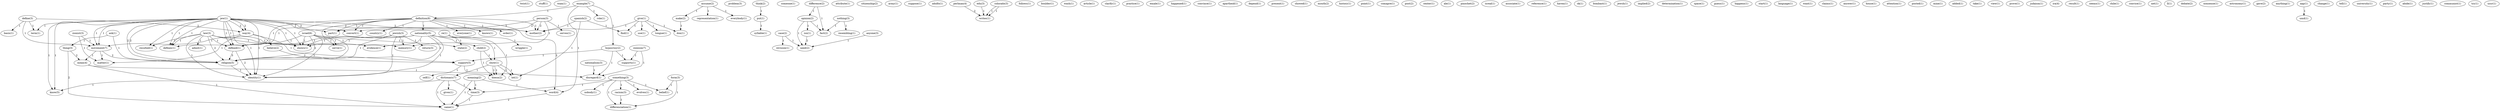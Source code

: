 digraph G {
  twist [ label="twist(1)" ];
  stuff [ label="stuff(1)" ];
  wam [ label="wam(1)" ];
  define [ label="define(3)" ];
  basis [ label="basis(1)" ];
  term [ label="term(1)" ];
  way [ label="way(4)" ];
  movement [ label="movement(7)" ];
  problem [ label="problem(3)" ];
  example [ label="example(7)" ];
  role [ label="role(1)" ];
  definition [ label="definition(8)" ];
  hypocrisy [ label="hypocrisy(2)" ];
  word [ label="word(4)" ];
  show [ label="show(1)" ];
  dictionary [ label="dictionary(7)" ];
  doesn [ label="doesn(2)" ];
  lot [ label="lot(1)" ];
  put [ label="put(1)" ];
  syllable [ label="syllable(1)" ];
  someone [ label="someone(1)" ];
  person [ label="person(3)" ];
  serves [ label="serves(1)" ];
  part [ label="part(1)" ];
  convert [ label="convert(1)" ];
  memory [ label="memory(1)" ];
  mother [ label="mother(2)" ];
  country [ label="country(1)" ];
  nationality [ label="nationality(5)" ];
  everyone [ label="everyone(1)" ];
  knows [ label="knows(1)" ];
  order [ label="order(1)" ];
  defined [ label="defined(1)" ];
  defines [ label="defines(1)" ];
  religion [ label="religion(5)" ];
  case [ label="case(2)" ];
  revision [ label="revision(1)" ];
  need [ label="need(2)" ];
  attribute [ label="attribute(1)" ];
  assume [ label="assume(2)" ];
  everybody [ label="everybody(1)" ];
  representation [ label="representation(1)" ];
  make [ label="make(2)" ];
  citizenship [ label="citizenship(2)" ];
  army [ label="army(1)" ];
  time [ label="time(3)" ];
  know [ label="know(5)" ];
  came [ label="came(1)" ];
  gives [ label="gives(1)" ];
  suppose [ label="suppose(1)" ];
  adolfo [ label="adolfo(1)" ];
  perlman [ label="perlman(4)" ];
  writes [ label="writes(1)" ];
  follows [ label="follows(1)" ];
  boulder [ label="boulder(1)" ];
  wash [ label="wash(1)" ];
  article [ label="article(1)" ];
  form [ label="form(3)" ];
  belief [ label="belief(1)" ];
  differenciation [ label="differenciation(1)" ];
  clarify [ label="clarify(1)" ];
  nationalism [ label="nationalism(3)" ];
  disregard [ label="disregard(1)" ];
  something [ label="something(3)" ];
  racism [ label="racism(3)" ];
  evolves [ label="evolves(1)" ];
  nobody [ label="nobody(1)" ];
  evidence [ label="evidence(1)" ];
  child [ label="child(2)" ];
  show [ label="show(1)" ];
  identity [ label="identity(1)" ];
  shows [ label="shows(1)" ];
  practice [ label="practice(1)" ];
  law [ label="law(3)" ];
  resulted [ label="resulted(1)" ];
  admit [ label="admit(1)" ];
  emale [ label="emale(1)" ];
  happened [ label="happened(1)" ];
  convince [ label="convince(1)" ];
  apartheid [ label="apartheid(1)" ];
  depend [ label="depend(1)" ];
  present [ label="present(1)" ];
  showed [ label="showed(1)" ];
  mouth [ label="mouth(2)" ];
  difference [ label="difference(2)" ];
  opinion [ label="opinion(2)" ];
  fact [ label="fact(2)" ];
  give [ label="give(1)" ];
  use [ label="use(1)" ];
  tongue [ label="tongue(1)" ];
  find [ label="find(1)" ];
  don [ label="don(1)" ];
  jew [ label="jew(7)" ];
  edu [ label="edu(3)" ];
  history [ label="history(1)" ];
  point [ label="point(1)" ];
  support [ label="support(5)" ];
  supports [ label="supports(1)" ];
  comapre [ label="comapre(1)" ];
  post [ label="post(2)" ];
  center [ label="center(1)" ];
  ale [ label="ale(1)" ];
  pinochet [ label="pinochet(2)" ];
  isreal [ label="isreal(1)" ];
  re [ label="re(1)" ];
  state [ label="state(2)" ];
  wriggle [ label="wriggle(1)" ];
  associate [ label="associate(1)" ];
  reference [ label="reference(1)" ];
  nothing [ label="nothing(3)" ];
  resembling [ label="resembling(1)" ];
  haven [ label="haven(1)" ];
  ok [ label="ok(1)" ];
  bombast [ label="bombast(1)" ];
  jewsh [ label="jewsh(1)" ];
  implied [ label="implied(2)" ];
  israel [ label="israel(1)" ];
  serve [ label="serve(1)" ];
  determination [ label="determination(1)" ];
  jew [ label="jew(1)" ];
  space [ label="space(1)" ];
  guess [ label="guess(1)" ];
  meaning [ label="meaning(2)" ];
  believe [ label="believe(2)" ];
  matter [ label="matter(1)" ];
  happens [ label="happens(1)" ];
  colorado [ label="colorado(1)" ];
  start [ label="start(1)" ];
  think [ label="think(2)" ];
  put [ label="put(1)" ];
  language [ label="language(1)" ];
  want [ label="want(1)" ];
  anyone [ label="anyone(3)" ];
  isn [ label="isn(1)" ];
  claims [ label="claims(1)" ];
  zionist [ label="zionist(3)" ];
  answer [ label="answer(1)" ];
  ask [ label="ask(1)" ];
  thing [ label="thing(3)" ];
  house [ label="house(1)" ];
  attention [ label="attention(1)" ];
  mean [ label="mean(4)" ];
  posted [ label="posted(1)" ];
  jewish [ label="jewish(3)" ];
  return [ label="return(3)" ];
  mine [ label="mine(1)" ];
  self [ label="self(1)" ];
  added [ label="added(1)" ];
  take [ label="take(1)" ];
  view [ label="view(1)" ];
  prove [ label="prove(1)" ];
  judaism [ label="judaism(1)" ];
  ira [ label="ira(4)" ];
  result [ label="result(1)" ];
  seems [ label="seems(1)" ];
  chile [ label="chile(1)" ];
  convice [ label="convice(1)" ];
  net [ label="net(1)" ];
  colorado [ label="colorado(3)" ];
  ll [ label="ll(1)" ];
  debate [ label="debate(2)" ];
  nonsense [ label="nonsense(1)" ];
  astronomy [ label="astronomy(1)" ];
  gave [ label="gave(2)" ];
  anything [ label="anything(1)" ];
  israel [ label="israel(6)" ];
  aap [ label="aap(1)" ];
  umd [ label="umd(1)" ];
  change [ label="change(1)" ];
  tell [ label="tell(1)" ];
  spanish [ label="spanish(2)" ];
  university [ label="university(1)" ];
  party [ label="party(1)" ];
  abide [ label="abide(1)" ];
  justify [ label="justify(1)" ];
  zionism [ label="zionism(7)" ];
  communist [ label="communist(1)" ];
  try [ label="try(1)" ];
  ussr [ label="ussr(1)" ];
  define -> basis [ label="1" ];
  define -> term [ label="1" ];
  define -> way [ label="2" ];
  define -> movement [ label="1" ];
  example -> role [ label="1" ];
  example -> definition [ label="1" ];
  example -> hypocrisy [ label="1" ];
  example -> word [ label="1" ];
  show -> dictionary [ label="1" ];
  show -> doesn [ label="1" ];
  show -> lot [ label="1" ];
  put -> syllable [ label="1" ];
  person -> serves [ label="1" ];
  person -> part [ label="2" ];
  person -> convert [ label="2" ];
  person -> memory [ label="1" ];
  person -> mother [ label="2" ];
  definition -> country [ label="1" ];
  definition -> nationality [ label="1" ];
  definition -> everyone [ label="1" ];
  definition -> part [ label="1" ];
  definition -> convert [ label="1" ];
  definition -> knows [ label="1" ];
  definition -> order [ label="1" ];
  definition -> word [ label="2" ];
  definition -> defined [ label="1" ];
  definition -> defines [ label="1" ];
  definition -> religion [ label="1" ];
  definition -> mother [ label="1" ];
  case -> revision [ label="1" ];
  case -> need [ label="1" ];
  assume -> everybody [ label="1" ];
  assume -> representation [ label="1" ];
  assume -> make [ label="1" ];
  dictionary -> time [ label="1" ];
  dictionary -> know [ label="1" ];
  dictionary -> came [ label="1" ];
  dictionary -> gives [ label="1" ];
  perlman -> writes [ label="2" ];
  form -> belief [ label="1" ];
  form -> differenciation [ label="1" ];
  nationalism -> disregard [ label="1" ];
  something -> belief [ label="1" ];
  something -> racism [ label="1" ];
  something -> time [ label="1" ];
  something -> differenciation [ label="1" ];
  something -> evolves [ label="1" ];
  something -> nobody [ label="1" ];
  nationality -> evidence [ label="1" ];
  nationality -> child [ label="1" ];
  nationality -> show [ label="1" ];
  nationality -> defined [ label="1" ];
  nationality -> religion [ label="2" ];
  nationality -> identity [ label="1" ];
  nationality -> shows [ label="1" ];
  nationality -> doesn [ label="1" ];
  law -> evidence [ label="1" ];
  law -> resulted [ label="1" ];
  law -> admit [ label="1" ];
  law -> defined [ label="1" ];
  law -> defines [ label="1" ];
  law -> religion [ label="2" ];
  law -> identity [ label="1" ];
  law -> shows [ label="1" ];
  law -> memory [ label="1" ];
  difference -> opinion [ label="1" ];
  difference -> fact [ label="1" ];
  give -> use [ label="1" ];
  give -> tongue [ label="1" ];
  give -> find [ label="1" ];
  give -> don [ label="1" ];
  give -> mother [ label="1" ];
  jew -> resulted [ label="1" ];
  jew -> part [ label="2" ];
  jew -> term [ label="1" ];
  jew -> convert [ label="2" ];
  jew -> way [ label="2" ];
  jew -> defined [ label="1" ];
  jew -> defines [ label="1" ];
  jew -> movement [ label="1" ];
  jew -> know [ label="1" ];
  jew -> religion [ label="2" ];
  jew -> identity [ label="1" ];
  jew -> shows [ label="1" ];
  jew -> mother [ label="2" ];
  edu -> writes [ label="1" ];
  hypocrisy -> support [ label="1" ];
  hypocrisy -> disregard [ label="1" ];
  hypocrisy -> supports [ label="1" ];
  child -> show [ label="1" ];
  child -> doesn [ label="1" ];
  re -> state [ label="1" ];
  re -> wriggle [ label="1" ];
  nothing -> resembling [ label="1" ];
  nothing -> fact [ label="1" ];
  israel -> defined [ label="1" ];
  israel -> religion [ label="2" ];
  israel -> identity [ label="1" ];
  israel -> state [ label="1" ];
  israel -> shows [ label="1" ];
  israel -> serve [ label="1" ];
  show -> doesn [ label="1" ];
  show -> lot [ label="1" ];
  jew -> way [ label="2" ];
  jew -> defined [ label="1" ];
  jew -> defines [ label="1" ];
  jew -> movement [ label="1" ];
  jew -> know [ label="1" ];
  jew -> religion [ label="2" ];
  jew -> identity [ label="1" ];
  jew -> shows [ label="1" ];
  jew -> mother [ label="2" ];
  racism -> differenciation [ label="1" ];
  meaning -> time [ label="1" ];
  meaning -> word [ label="1" ];
  meaning -> came [ label="1" ];
  way -> believe [ label="1" ];
  way -> movement [ label="1" ];
  way -> support [ label="1" ];
  way -> matter [ label="1" ];
  colorado -> writes [ label="1" ];
  time -> came [ label="1" ];
  think -> put [ label="1" ];
  word -> came [ label="2" ];
  defined -> religion [ label="3" ];
  defined -> identity [ label="2" ];
  anyone -> need [ label="1" ];
  opinion -> fact [ label="1" ];
  opinion -> isn [ label="1" ];
  opinion -> need [ label="1" ];
  zionist -> movement [ label="1" ];
  zionist -> matter [ label="1" ];
  ask -> thing [ label="1" ];
  ask -> religion [ label="1" ];
  thing -> mean [ label="2" ];
  thing -> came [ label="2" ];
  jewish -> religion [ label="1" ];
  jewish -> identity [ label="1" ];
  jewish -> shows [ label="1" ];
  jewish -> memory [ label="1" ];
  jewish -> return [ label="1" ];
  believe -> support [ label="2" ];
  movement -> matter [ label="1" ];
  movement -> mean [ label="1" ];
  movement -> religion [ label="2" ];
  support -> self [ label="1" ];
  support -> disregard [ label="1" ];
  mean -> came [ label="1" ];
  mean -> doesn [ label="1" ];
  religion -> identity [ label="1" ];
  colorado -> writes [ label="1" ];
  isn -> need [ label="2" ];
  israel -> serve [ label="1" ];
  aap -> umd [ label="1" ];
  spanish -> find [ label="1" ];
  spanish -> mother [ label="1" ];
  spanish -> lot [ label="1" ];
  make -> don [ label="1" ];
  zionism -> disregard [ label="1" ];
  zionism -> supports [ label="1" ];
}
